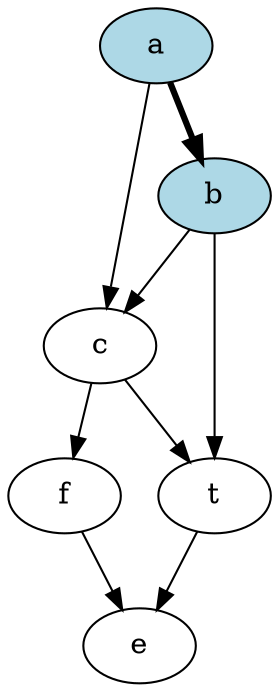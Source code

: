 digraph {
    a [style = filled, fillcolor = lightblue];
    b [style = filled, fillcolor = lightblue];

    a -> b [penwidth = 3];
    a -> c [];
    b -> t [];
    b -> c [];
    c -> t [];
    c -> f [];
    t -> e [];
    f -> e [];
}
